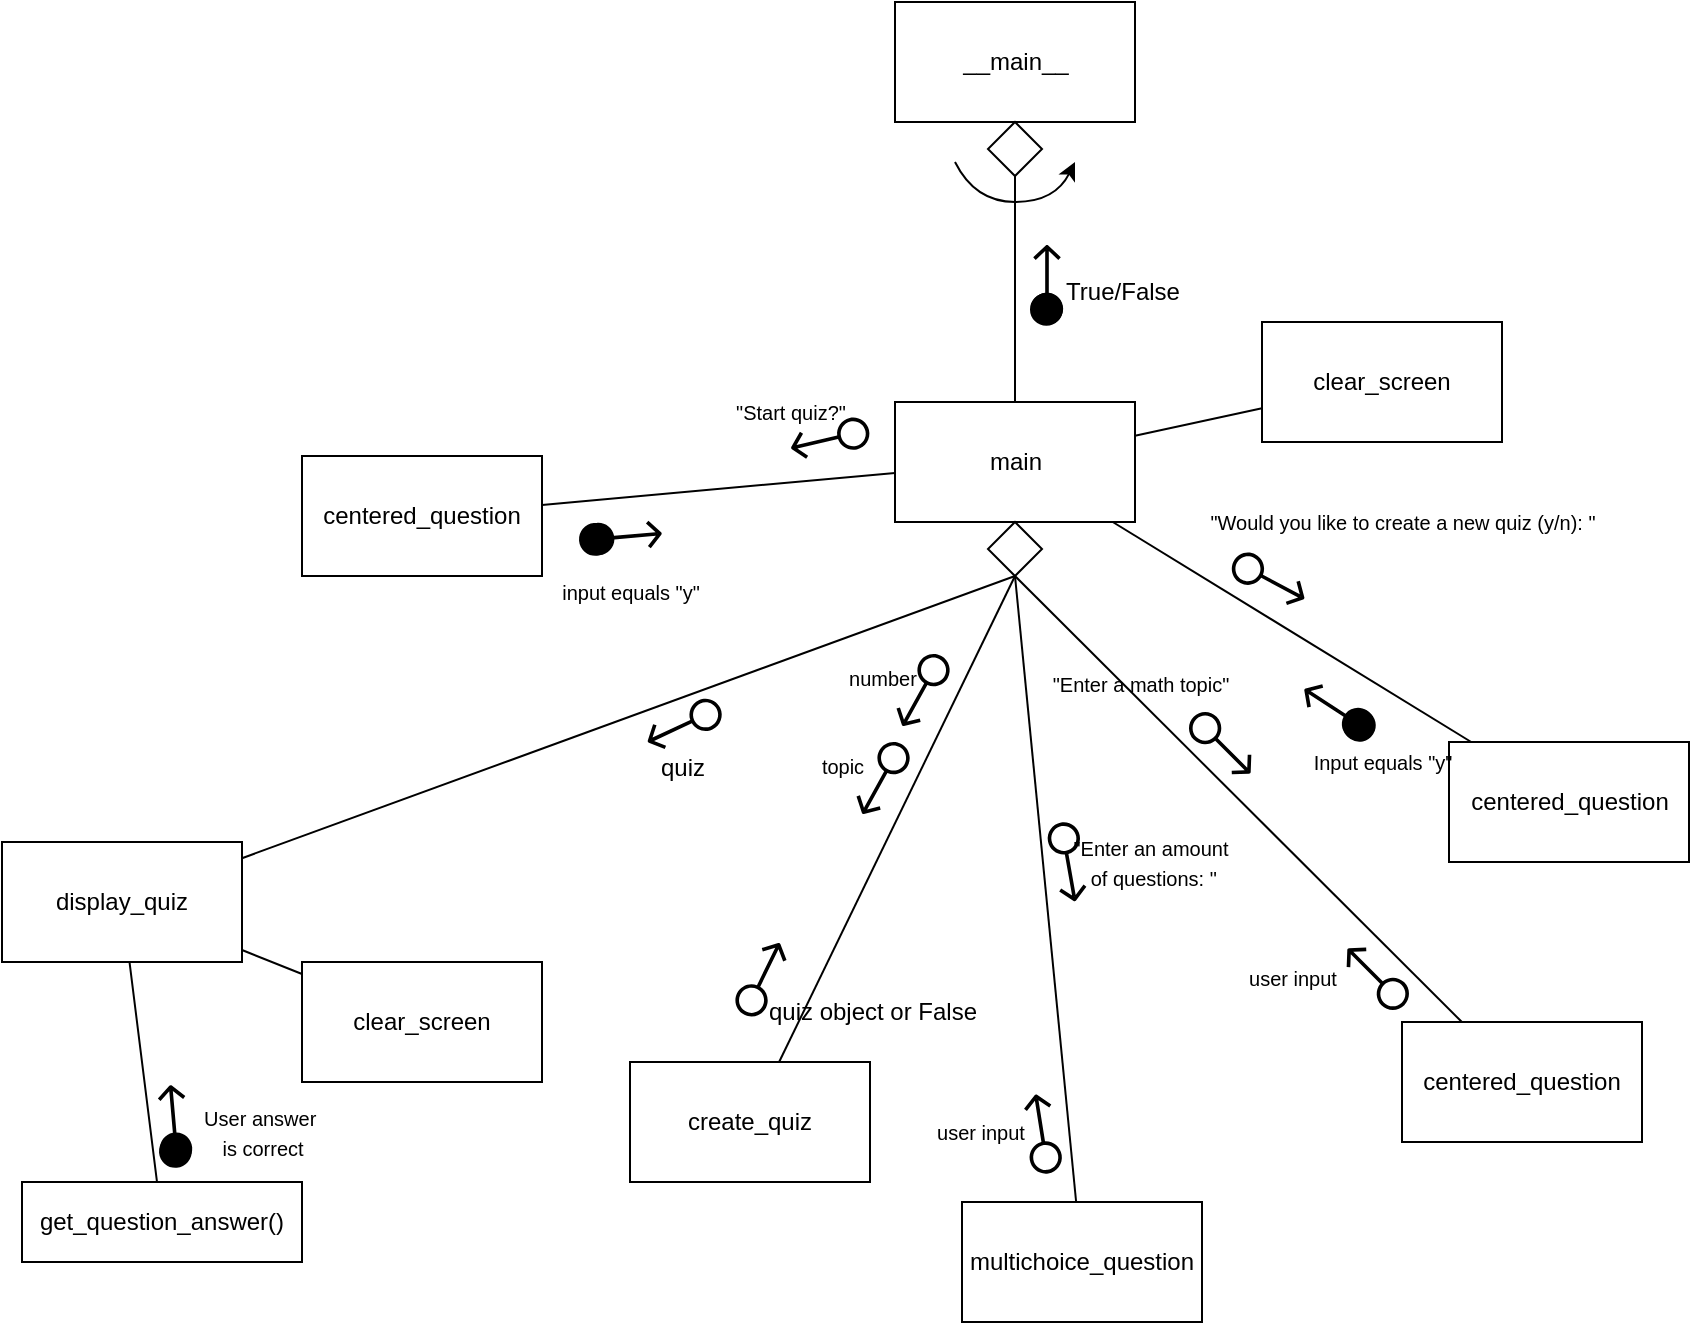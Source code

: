 <mxfile version="26.2.14">
  <diagram name="Page-1" id="f_3oM0i7yv1ToYmqykZj">
    <mxGraphModel dx="1382" dy="791" grid="1" gridSize="10" guides="1" tooltips="1" connect="1" arrows="1" fold="1" page="1" pageScale="1" pageWidth="3300" pageHeight="2339" background="#ffffff" math="0" shadow="0">
      <root>
        <mxCell id="0" />
        <mxCell id="1" parent="0" />
        <mxCell id="l9gxagXX-j7azEdDKl_m-1" value="__main__" style="whiteSpace=wrap;html=1;" parent="1" vertex="1">
          <mxGeometry x="546.5" y="70" width="120" height="60" as="geometry" />
        </mxCell>
        <mxCell id="l9gxagXX-j7azEdDKl_m-3" value="" style="rhombus;whiteSpace=wrap;html=1;fillColor=none;" parent="1" vertex="1">
          <mxGeometry x="593" y="130" width="27" height="27" as="geometry" />
        </mxCell>
        <mxCell id="l9gxagXX-j7azEdDKl_m-4" value="" style="endArrow=none;html=1;entryX=0.5;entryY=1;entryDx=0;entryDy=0;" parent="1" target="l9gxagXX-j7azEdDKl_m-3" edge="1">
          <mxGeometry width="50" height="50" relative="1" as="geometry">
            <mxPoint x="606.5" y="270" as="sourcePoint" />
            <mxPoint x="521.5" y="151" as="targetPoint" />
          </mxGeometry>
        </mxCell>
        <mxCell id="l9gxagXX-j7azEdDKl_m-5" value="" style="curved=1;endArrow=classic;html=1;rounded=0;" parent="1" edge="1">
          <mxGeometry width="50" height="50" relative="1" as="geometry">
            <mxPoint x="576.5" y="150" as="sourcePoint" />
            <mxPoint x="636.5" y="150" as="targetPoint" />
            <Array as="points">
              <mxPoint x="586.5" y="170" />
              <mxPoint x="626.5" y="170" />
            </Array>
          </mxGeometry>
        </mxCell>
        <mxCell id="l9gxagXX-j7azEdDKl_m-7" value="clear_screen" style="whiteSpace=wrap;html=1;" parent="1" vertex="1">
          <mxGeometry x="730" y="230" width="120" height="60" as="geometry" />
        </mxCell>
        <mxCell id="l9gxagXX-j7azEdDKl_m-8" value="" style="endArrow=none;html=1;" parent="1" source="l9gxagXX-j7azEdDKl_m-7" target="l9gxagXX-j7azEdDKl_m-83" edge="1">
          <mxGeometry width="50" height="50" relative="1" as="geometry">
            <mxPoint x="520" y="393" as="sourcePoint" />
            <mxPoint x="540" y="353.75" as="targetPoint" />
          </mxGeometry>
        </mxCell>
        <mxCell id="l9gxagXX-j7azEdDKl_m-9" value="centered_question" style="whiteSpace=wrap;html=1;" parent="1" vertex="1">
          <mxGeometry x="823.5" y="440" width="120" height="60" as="geometry" />
        </mxCell>
        <mxCell id="l9gxagXX-j7azEdDKl_m-10" value="" style="endArrow=none;html=1;" parent="1" source="l9gxagXX-j7azEdDKl_m-9" target="l9gxagXX-j7azEdDKl_m-83" edge="1">
          <mxGeometry width="50" height="50" relative="1" as="geometry">
            <mxPoint x="559" y="440" as="sourcePoint" />
            <mxPoint x="660" y="375.397" as="targetPoint" />
          </mxGeometry>
        </mxCell>
        <mxCell id="l9gxagXX-j7azEdDKl_m-11" value="" style="group;rotation=28;" parent="1" vertex="1" connectable="0">
          <mxGeometry x="711.5" y="349.5" width="40" height="23" as="geometry" />
        </mxCell>
        <mxCell id="l9gxagXX-j7azEdDKl_m-12" value="" style="outlineConnect=0;fontColor=#232F3E;gradientColor=none;strokeColor=none;dashed=0;verticalLabelPosition=bottom;verticalAlign=top;align=center;html=1;fontSize=12;fontStyle=0;aspect=fixed;pointerEvents=1;shape=mxgraph.aws4.elastic_ip_address;fillColor=#000000;rotation=28;" parent="l9gxagXX-j7azEdDKl_m-11" vertex="1">
          <mxGeometry x="2" y="1" width="40" height="16.923" as="geometry" />
        </mxCell>
        <mxCell id="l9gxagXX-j7azEdDKl_m-13" value="&lt;font style=&quot;font-size: 10px;&quot;&gt;&quot;Would you like to create a new quiz (y/n): &quot;&lt;/font&gt;" style="text;html=1;align=center;verticalAlign=middle;resizable=0;points=[];autosize=1;strokeColor=none;fillColor=none;" parent="1" vertex="1">
          <mxGeometry x="690" y="314.5" width="220" height="30" as="geometry" />
        </mxCell>
        <mxCell id="l9gxagXX-j7azEdDKl_m-19" value="&lt;font style=&quot;font-size: 10px;&quot;&gt;Input equals &quot;y&quot;&lt;/font&gt;" style="text;html=1;align=center;verticalAlign=middle;resizable=0;points=[];autosize=1;strokeColor=none;fillColor=none;" parent="1" vertex="1">
          <mxGeometry x="745" y="435" width="90" height="30" as="geometry" />
        </mxCell>
        <mxCell id="l9gxagXX-j7azEdDKl_m-20" value="" style="group;rotation=-90;" parent="1" vertex="1" connectable="0">
          <mxGeometry x="606.5" y="200" width="40" height="23" as="geometry" />
        </mxCell>
        <mxCell id="l9gxagXX-j7azEdDKl_m-21" value="" style="outlineConnect=0;fontColor=#232F3E;gradientColor=none;strokeColor=none;dashed=0;verticalLabelPosition=bottom;verticalAlign=top;align=center;html=1;fontSize=12;fontStyle=0;aspect=fixed;pointerEvents=1;shape=mxgraph.aws4.elastic_ip_address;fillColor=#000000;rotation=-90;" parent="l9gxagXX-j7azEdDKl_m-20" vertex="1">
          <mxGeometry x="-4" y="3" width="40" height="16.923" as="geometry" />
        </mxCell>
        <mxCell id="l9gxagXX-j7azEdDKl_m-22" value="" style="ellipse;whiteSpace=wrap;html=1;aspect=fixed;fillColor=#000000;rotation=-180;" parent="l9gxagXX-j7azEdDKl_m-20" vertex="1">
          <mxGeometry x="8" y="16" width="15.385" height="15.385" as="geometry" />
        </mxCell>
        <mxCell id="l9gxagXX-j7azEdDKl_m-23" value="True/False" style="text;html=1;align=center;verticalAlign=middle;resizable=0;points=[];autosize=1;strokeColor=none;fillColor=none;" parent="1" vertex="1">
          <mxGeometry x="620" y="200" width="80" height="30" as="geometry" />
        </mxCell>
        <mxCell id="l9gxagXX-j7azEdDKl_m-38" value="multichoice_question" style="whiteSpace=wrap;html=1;" parent="1" vertex="1">
          <mxGeometry x="580" y="670" width="120" height="60" as="geometry" />
        </mxCell>
        <mxCell id="l9gxagXX-j7azEdDKl_m-39" value="" style="endArrow=none;html=1;entryX=0.5;entryY=1;entryDx=0;entryDy=0;" parent="1" source="l9gxagXX-j7azEdDKl_m-38" target="l9gxagXX-j7azEdDKl_m-84" edge="1">
          <mxGeometry width="50" height="50" relative="1" as="geometry">
            <mxPoint x="770" y="457" as="sourcePoint" />
            <mxPoint x="603.429" y="380" as="targetPoint" />
          </mxGeometry>
        </mxCell>
        <mxCell id="l9gxagXX-j7azEdDKl_m-43" value="" style="group;rotation=-147;" parent="1" vertex="1" connectable="0">
          <mxGeometry x="750" y="410" width="40" height="23" as="geometry" />
        </mxCell>
        <mxCell id="l9gxagXX-j7azEdDKl_m-44" value="" style="outlineConnect=0;fontColor=#232F3E;gradientColor=none;strokeColor=none;dashed=0;verticalLabelPosition=bottom;verticalAlign=top;align=center;html=1;fontSize=12;fontStyle=0;aspect=fixed;pointerEvents=1;shape=mxgraph.aws4.elastic_ip_address;fillColor=#000000;rotation=-147;" parent="l9gxagXX-j7azEdDKl_m-43" vertex="1">
          <mxGeometry x="-2" y="6" width="40" height="16.923" as="geometry" />
        </mxCell>
        <mxCell id="l9gxagXX-j7azEdDKl_m-45" value="" style="ellipse;whiteSpace=wrap;html=1;aspect=fixed;fillColor=#000000;rotation=-237;" parent="l9gxagXX-j7azEdDKl_m-43" vertex="1">
          <mxGeometry x="21" y="14" width="15.385" height="15.385" as="geometry" />
        </mxCell>
        <mxCell id="l9gxagXX-j7azEdDKl_m-46" value="" style="group;rotation=80;" parent="1" vertex="1" connectable="0">
          <mxGeometry x="600" y="403.0" width="40" height="23" as="geometry" />
        </mxCell>
        <mxCell id="l9gxagXX-j7azEdDKl_m-47" value="" style="outlineConnect=0;fontColor=#232F3E;gradientColor=none;strokeColor=none;dashed=0;verticalLabelPosition=bottom;verticalAlign=top;align=center;html=1;fontSize=12;fontStyle=0;aspect=fixed;pointerEvents=1;shape=mxgraph.aws4.elastic_ip_address;fillColor=#000000;rotation=80;" parent="l9gxagXX-j7azEdDKl_m-46" vertex="1">
          <mxGeometry x="13" y="88.5" width="40" height="16.923" as="geometry" />
        </mxCell>
        <mxCell id="l9gxagXX-j7azEdDKl_m-49" value="&lt;font size=&quot;1&quot;&gt;&quot;Enter an amount&lt;/font&gt;&lt;div&gt;&lt;font size=&quot;1&quot;&gt;&amp;nbsp;of questions: &quot;&lt;/font&gt;&lt;/div&gt;" style="text;html=1;align=center;verticalAlign=middle;resizable=0;points=[];autosize=1;strokeColor=none;fillColor=none;" parent="1" vertex="1">
          <mxGeometry x="623.5" y="480" width="100" height="40" as="geometry" />
        </mxCell>
        <mxCell id="l9gxagXX-j7azEdDKl_m-50" value="" style="group;rotation=-99;" parent="1" vertex="1" connectable="0">
          <mxGeometry x="580" y="550" width="40" height="23" as="geometry" />
        </mxCell>
        <mxCell id="l9gxagXX-j7azEdDKl_m-51" value="" style="outlineConnect=0;fontColor=#232F3E;gradientColor=none;strokeColor=none;dashed=0;verticalLabelPosition=bottom;verticalAlign=top;align=center;html=1;fontSize=12;fontStyle=0;aspect=fixed;pointerEvents=1;shape=mxgraph.aws4.elastic_ip_address;fillColor=#000000;rotation=-99;" parent="l9gxagXX-j7azEdDKl_m-50" vertex="1">
          <mxGeometry x="20" y="77.5" width="40" height="16.923" as="geometry" />
        </mxCell>
        <mxCell id="l9gxagXX-j7azEdDKl_m-55" value="centered_question" style="whiteSpace=wrap;html=1;" parent="1" vertex="1">
          <mxGeometry x="800" y="580" width="120" height="60" as="geometry" />
        </mxCell>
        <mxCell id="l9gxagXX-j7azEdDKl_m-56" value="" style="endArrow=none;html=1;entryX=0.5;entryY=1;entryDx=0;entryDy=0;" parent="1" source="l9gxagXX-j7azEdDKl_m-55" target="l9gxagXX-j7azEdDKl_m-84" edge="1">
          <mxGeometry width="50" height="50" relative="1" as="geometry">
            <mxPoint x="640" y="610" as="sourcePoint" />
            <mxPoint x="630" y="380" as="targetPoint" />
          </mxGeometry>
        </mxCell>
        <mxCell id="l9gxagXX-j7azEdDKl_m-59" value="&lt;font size=&quot;1&quot;&gt;&quot;Enter a math topic&quot;&lt;/font&gt;" style="text;html=1;align=center;verticalAlign=middle;resizable=0;points=[];autosize=1;strokeColor=none;fillColor=none;" parent="1" vertex="1">
          <mxGeometry x="613.5" y="396" width="110" height="30" as="geometry" />
        </mxCell>
        <mxCell id="l9gxagXX-j7azEdDKl_m-62" value="&lt;font size=&quot;1&quot;&gt;user input&lt;/font&gt;" style="text;html=1;align=center;verticalAlign=middle;resizable=0;points=[];autosize=1;strokeColor=none;fillColor=none;" parent="1" vertex="1">
          <mxGeometry x="554" y="620" width="70" height="30" as="geometry" />
        </mxCell>
        <mxCell id="l9gxagXX-j7azEdDKl_m-63" value="" style="group;rotation=-135;" parent="1" vertex="1" connectable="0">
          <mxGeometry x="770" y="543" width="40" height="23" as="geometry" />
        </mxCell>
        <mxCell id="l9gxagXX-j7azEdDKl_m-64" value="" style="outlineConnect=0;fontColor=#232F3E;gradientColor=none;strokeColor=none;dashed=0;verticalLabelPosition=bottom;verticalAlign=top;align=center;html=1;fontSize=12;fontStyle=0;aspect=fixed;pointerEvents=1;shape=mxgraph.aws4.elastic_ip_address;fillColor=#000000;rotation=-135;" parent="l9gxagXX-j7azEdDKl_m-63" vertex="1">
          <mxGeometry x="-3" y="6" width="40" height="16.923" as="geometry" />
        </mxCell>
        <mxCell id="l9gxagXX-j7azEdDKl_m-65" value="&lt;font size=&quot;1&quot;&gt;user input&lt;/font&gt;" style="text;html=1;align=center;verticalAlign=middle;resizable=0;points=[];autosize=1;strokeColor=none;fillColor=none;" parent="1" vertex="1">
          <mxGeometry x="710" y="543" width="70" height="30" as="geometry" />
        </mxCell>
        <mxCell id="l9gxagXX-j7azEdDKl_m-58" value="" style="outlineConnect=0;fontColor=#232F3E;gradientColor=none;strokeColor=none;dashed=0;verticalLabelPosition=bottom;verticalAlign=top;align=center;html=1;fontSize=12;fontStyle=0;aspect=fixed;pointerEvents=1;shape=mxgraph.aws4.elastic_ip_address;fillColor=#000000;rotation=45;" parent="1" vertex="1">
          <mxGeometry x="690" y="433.04" width="40" height="16.923" as="geometry" />
        </mxCell>
        <mxCell id="l9gxagXX-j7azEdDKl_m-66" value="create_quiz" style="whiteSpace=wrap;html=1;" parent="1" vertex="1">
          <mxGeometry x="414" y="600" width="120" height="60" as="geometry" />
        </mxCell>
        <mxCell id="l9gxagXX-j7azEdDKl_m-67" value="" style="endArrow=none;html=1;entryX=0.5;entryY=1;entryDx=0;entryDy=0;" parent="1" source="l9gxagXX-j7azEdDKl_m-66" target="l9gxagXX-j7azEdDKl_m-84" edge="1">
          <mxGeometry width="50" height="50" relative="1" as="geometry">
            <mxPoint x="647" y="680" as="sourcePoint" />
            <mxPoint x="589.459" y="380" as="targetPoint" />
          </mxGeometry>
        </mxCell>
        <mxCell id="l9gxagXX-j7azEdDKl_m-68" value="" style="outlineConnect=0;fontColor=#232F3E;gradientColor=none;strokeColor=none;dashed=0;verticalLabelPosition=bottom;verticalAlign=top;align=center;html=1;fontSize=12;fontStyle=0;aspect=fixed;pointerEvents=1;shape=mxgraph.aws4.elastic_ip_address;fillColor=#000000;rotation=119;" parent="1" vertex="1">
          <mxGeometry x="540" y="406.04" width="40" height="16.923" as="geometry" />
        </mxCell>
        <mxCell id="l9gxagXX-j7azEdDKl_m-69" value="&lt;font size=&quot;1&quot;&gt;number&lt;/font&gt;" style="text;html=1;align=center;verticalAlign=middle;resizable=0;points=[];autosize=1;strokeColor=none;fillColor=none;" parent="1" vertex="1">
          <mxGeometry x="510" y="392.96" width="60" height="30" as="geometry" />
        </mxCell>
        <mxCell id="l9gxagXX-j7azEdDKl_m-71" value="&lt;font size=&quot;1&quot;&gt;topic&lt;/font&gt;" style="text;html=1;align=center;verticalAlign=middle;resizable=0;points=[];autosize=1;strokeColor=none;fillColor=none;" parent="1" vertex="1">
          <mxGeometry x="500" y="436.92" width="40" height="30" as="geometry" />
        </mxCell>
        <mxCell id="l9gxagXX-j7azEdDKl_m-83" value="main" style="whiteSpace=wrap;html=1;" parent="1" vertex="1">
          <mxGeometry x="546.5" y="270" width="120" height="60" as="geometry" />
        </mxCell>
        <mxCell id="l9gxagXX-j7azEdDKl_m-84" value="" style="rhombus;whiteSpace=wrap;html=1;fillColor=none;" parent="1" vertex="1">
          <mxGeometry x="593" y="330" width="27" height="27" as="geometry" />
        </mxCell>
        <mxCell id="l9gxagXX-j7azEdDKl_m-88" value="" style="outlineConnect=0;fontColor=#232F3E;gradientColor=none;strokeColor=none;dashed=0;verticalLabelPosition=bottom;verticalAlign=top;align=center;html=1;fontSize=12;fontStyle=0;aspect=fixed;pointerEvents=1;shape=mxgraph.aws4.elastic_ip_address;fillColor=#000000;rotation=-64;" parent="1" vertex="1">
          <mxGeometry x="460" y="550" width="40" height="16.923" as="geometry" />
        </mxCell>
        <mxCell id="l9gxagXX-j7azEdDKl_m-89" value="quiz object or False" style="text;html=1;align=center;verticalAlign=middle;resizable=0;points=[];autosize=1;strokeColor=none;fillColor=none;" parent="1" vertex="1">
          <mxGeometry x="470" y="559.92" width="130" height="30" as="geometry" />
        </mxCell>
        <mxCell id="l9gxagXX-j7azEdDKl_m-90" value="" style="outlineConnect=0;fontColor=#232F3E;gradientColor=none;strokeColor=none;dashed=0;verticalLabelPosition=bottom;verticalAlign=top;align=center;html=1;fontSize=12;fontStyle=0;aspect=fixed;pointerEvents=1;shape=mxgraph.aws4.elastic_ip_address;fillColor=#000000;rotation=119;" parent="1" vertex="1">
          <mxGeometry x="520" y="450" width="40" height="16.923" as="geometry" />
        </mxCell>
        <mxCell id="l9gxagXX-j7azEdDKl_m-91" value="centered_question" style="whiteSpace=wrap;html=1;" parent="1" vertex="1">
          <mxGeometry x="250" y="297" width="120" height="60" as="geometry" />
        </mxCell>
        <mxCell id="l9gxagXX-j7azEdDKl_m-92" value="" style="endArrow=none;html=1;" parent="1" source="l9gxagXX-j7azEdDKl_m-83" target="l9gxagXX-j7azEdDKl_m-91" edge="1">
          <mxGeometry width="50" height="50" relative="1" as="geometry">
            <mxPoint x="534" y="382" as="sourcePoint" />
            <mxPoint x="354" y="272" as="targetPoint" />
          </mxGeometry>
        </mxCell>
        <mxCell id="l9gxagXX-j7azEdDKl_m-94" value="" style="outlineConnect=0;fontColor=#232F3E;gradientColor=none;strokeColor=none;dashed=0;verticalLabelPosition=bottom;verticalAlign=top;align=center;html=1;fontSize=12;fontStyle=0;aspect=fixed;pointerEvents=1;shape=mxgraph.aws4.elastic_ip_address;fillColor=#000000;rotation=-193;" parent="1" vertex="1">
          <mxGeometry x="494" y="280.08" width="40" height="16.923" as="geometry" />
        </mxCell>
        <mxCell id="l9gxagXX-j7azEdDKl_m-95" value="&lt;font style=&quot;font-size: 10px;&quot;&gt;&quot;Start quiz?&quot;&lt;/font&gt;" style="text;html=1;align=center;verticalAlign=middle;resizable=0;points=[];autosize=1;strokeColor=none;fillColor=none;" parent="1" vertex="1">
          <mxGeometry x="454" y="260" width="80" height="30" as="geometry" />
        </mxCell>
        <mxCell id="l9gxagXX-j7azEdDKl_m-96" value="" style="group;rotation=-5;" parent="1" vertex="1" connectable="0">
          <mxGeometry x="390" y="330" width="40" height="23" as="geometry" />
        </mxCell>
        <mxCell id="l9gxagXX-j7azEdDKl_m-97" value="" style="outlineConnect=0;fontColor=#232F3E;gradientColor=none;strokeColor=none;dashed=0;verticalLabelPosition=bottom;verticalAlign=top;align=center;html=1;fontSize=12;fontStyle=0;aspect=fixed;pointerEvents=1;shape=mxgraph.aws4.elastic_ip_address;fillColor=#000000;rotation=-5;" parent="l9gxagXX-j7azEdDKl_m-96" vertex="1">
          <mxGeometry y="-1" width="40" height="16.923" as="geometry" />
        </mxCell>
        <mxCell id="l9gxagXX-j7azEdDKl_m-98" value="" style="ellipse;whiteSpace=wrap;html=1;aspect=fixed;fillColor=#000000;rotation=-95;" parent="l9gxagXX-j7azEdDKl_m-96" vertex="1">
          <mxGeometry x="-1" y="1" width="15.385" height="15.385" as="geometry" />
        </mxCell>
        <mxCell id="l9gxagXX-j7azEdDKl_m-99" value="&lt;font size=&quot;1&quot;&gt;input equals &quot;y&quot;&lt;/font&gt;" style="text;html=1;align=center;verticalAlign=middle;resizable=0;points=[];autosize=1;strokeColor=none;fillColor=none;" parent="1" vertex="1">
          <mxGeometry x="369" y="349.5" width="90" height="30" as="geometry" />
        </mxCell>
        <mxCell id="l9gxagXX-j7azEdDKl_m-100" value="display_quiz" style="rounded=0;whiteSpace=wrap;html=1;" parent="1" vertex="1">
          <mxGeometry x="100" y="490.0" width="120" height="60" as="geometry" />
        </mxCell>
        <mxCell id="l9gxagXX-j7azEdDKl_m-101" value="" style="endArrow=none;html=1;entryX=0.5;entryY=1;entryDx=0;entryDy=0;" parent="1" source="l9gxagXX-j7azEdDKl_m-100" target="l9gxagXX-j7azEdDKl_m-84" edge="1">
          <mxGeometry width="50" height="50" relative="1" as="geometry">
            <mxPoint x="220" y="470" as="sourcePoint" />
            <mxPoint x="617" y="367" as="targetPoint" />
          </mxGeometry>
        </mxCell>
        <mxCell id="l9gxagXX-j7azEdDKl_m-102" value="" style="group;rotation=-205;" parent="1" vertex="1" connectable="0">
          <mxGeometry x="419" y="417" width="40" height="23" as="geometry" />
        </mxCell>
        <mxCell id="l9gxagXX-j7azEdDKl_m-103" value="" style="outlineConnect=0;fontColor=#232F3E;gradientColor=none;strokeColor=none;dashed=0;verticalLabelPosition=bottom;verticalAlign=top;align=center;html=1;fontSize=12;fontStyle=0;aspect=fixed;pointerEvents=1;shape=mxgraph.aws4.elastic_ip_address;fillColor=#000000;rotation=-205;" parent="l9gxagXX-j7azEdDKl_m-102" vertex="1">
          <mxGeometry x="2" y="6" width="40" height="16.923" as="geometry" />
        </mxCell>
        <mxCell id="l9gxagXX-j7azEdDKl_m-104" value="quiz" style="text;html=1;align=center;verticalAlign=middle;resizable=0;points=[];autosize=1;strokeColor=none;fillColor=none;" parent="1" vertex="1">
          <mxGeometry x="415" y="438" width="50" height="30" as="geometry" />
        </mxCell>
        <mxCell id="l9gxagXX-j7azEdDKl_m-105" value="clear_screen" style="whiteSpace=wrap;html=1;" parent="1" vertex="1">
          <mxGeometry x="250" y="550" width="120" height="60" as="geometry" />
        </mxCell>
        <mxCell id="l9gxagXX-j7azEdDKl_m-106" value="" style="endArrow=none;html=1;rounded=0;" parent="1" source="l9gxagXX-j7azEdDKl_m-100" target="l9gxagXX-j7azEdDKl_m-105" edge="1">
          <mxGeometry width="50" height="50" relative="1" as="geometry">
            <mxPoint x="240" y="560" as="sourcePoint" />
            <mxPoint x="290" y="510" as="targetPoint" />
          </mxGeometry>
        </mxCell>
        <mxCell id="l9gxagXX-j7azEdDKl_m-107" value="get_question_answer()" style="whiteSpace=wrap;html=1;" parent="1" vertex="1">
          <mxGeometry x="110" y="660" width="140" height="40" as="geometry" />
        </mxCell>
        <mxCell id="l9gxagXX-j7azEdDKl_m-108" value="" style="endArrow=none;html=1;rounded=0;" parent="1" source="l9gxagXX-j7azEdDKl_m-100" target="l9gxagXX-j7azEdDKl_m-107" edge="1">
          <mxGeometry width="50" height="50" relative="1" as="geometry">
            <mxPoint x="230" y="554" as="sourcePoint" />
            <mxPoint x="260" y="566" as="targetPoint" />
          </mxGeometry>
        </mxCell>
        <mxCell id="l9gxagXX-j7azEdDKl_m-109" value="" style="group;rotation=-95;" parent="1" vertex="1" connectable="0">
          <mxGeometry x="170" y="620" width="40" height="23" as="geometry" />
        </mxCell>
        <mxCell id="l9gxagXX-j7azEdDKl_m-110" value="" style="outlineConnect=0;fontColor=#232F3E;gradientColor=none;strokeColor=none;dashed=0;verticalLabelPosition=bottom;verticalAlign=top;align=center;html=1;fontSize=12;fontStyle=0;aspect=fixed;pointerEvents=1;shape=mxgraph.aws4.elastic_ip_address;fillColor=#000000;rotation=-95;" parent="l9gxagXX-j7azEdDKl_m-109" vertex="1">
          <mxGeometry x="-4" y="3" width="40" height="16.923" as="geometry" />
        </mxCell>
        <mxCell id="l9gxagXX-j7azEdDKl_m-111" value="" style="ellipse;whiteSpace=wrap;html=1;aspect=fixed;fillColor=#000000;rotation=-185;" parent="l9gxagXX-j7azEdDKl_m-109" vertex="1">
          <mxGeometry x="9" y="17" width="15.385" height="15.385" as="geometry" />
        </mxCell>
        <mxCell id="l9gxagXX-j7azEdDKl_m-114" value="&lt;font style=&quot;font-size: 10px;&quot;&gt;User answer&amp;nbsp;&lt;/font&gt;&lt;div&gt;&lt;font style=&quot;font-size: 10px;&quot;&gt;is correct&lt;/font&gt;&lt;/div&gt;" style="text;html=1;align=center;verticalAlign=middle;resizable=0;points=[];autosize=1;strokeColor=none;fillColor=none;" parent="1" vertex="1">
          <mxGeometry x="190" y="615" width="80" height="40" as="geometry" />
        </mxCell>
      </root>
    </mxGraphModel>
  </diagram>
</mxfile>
